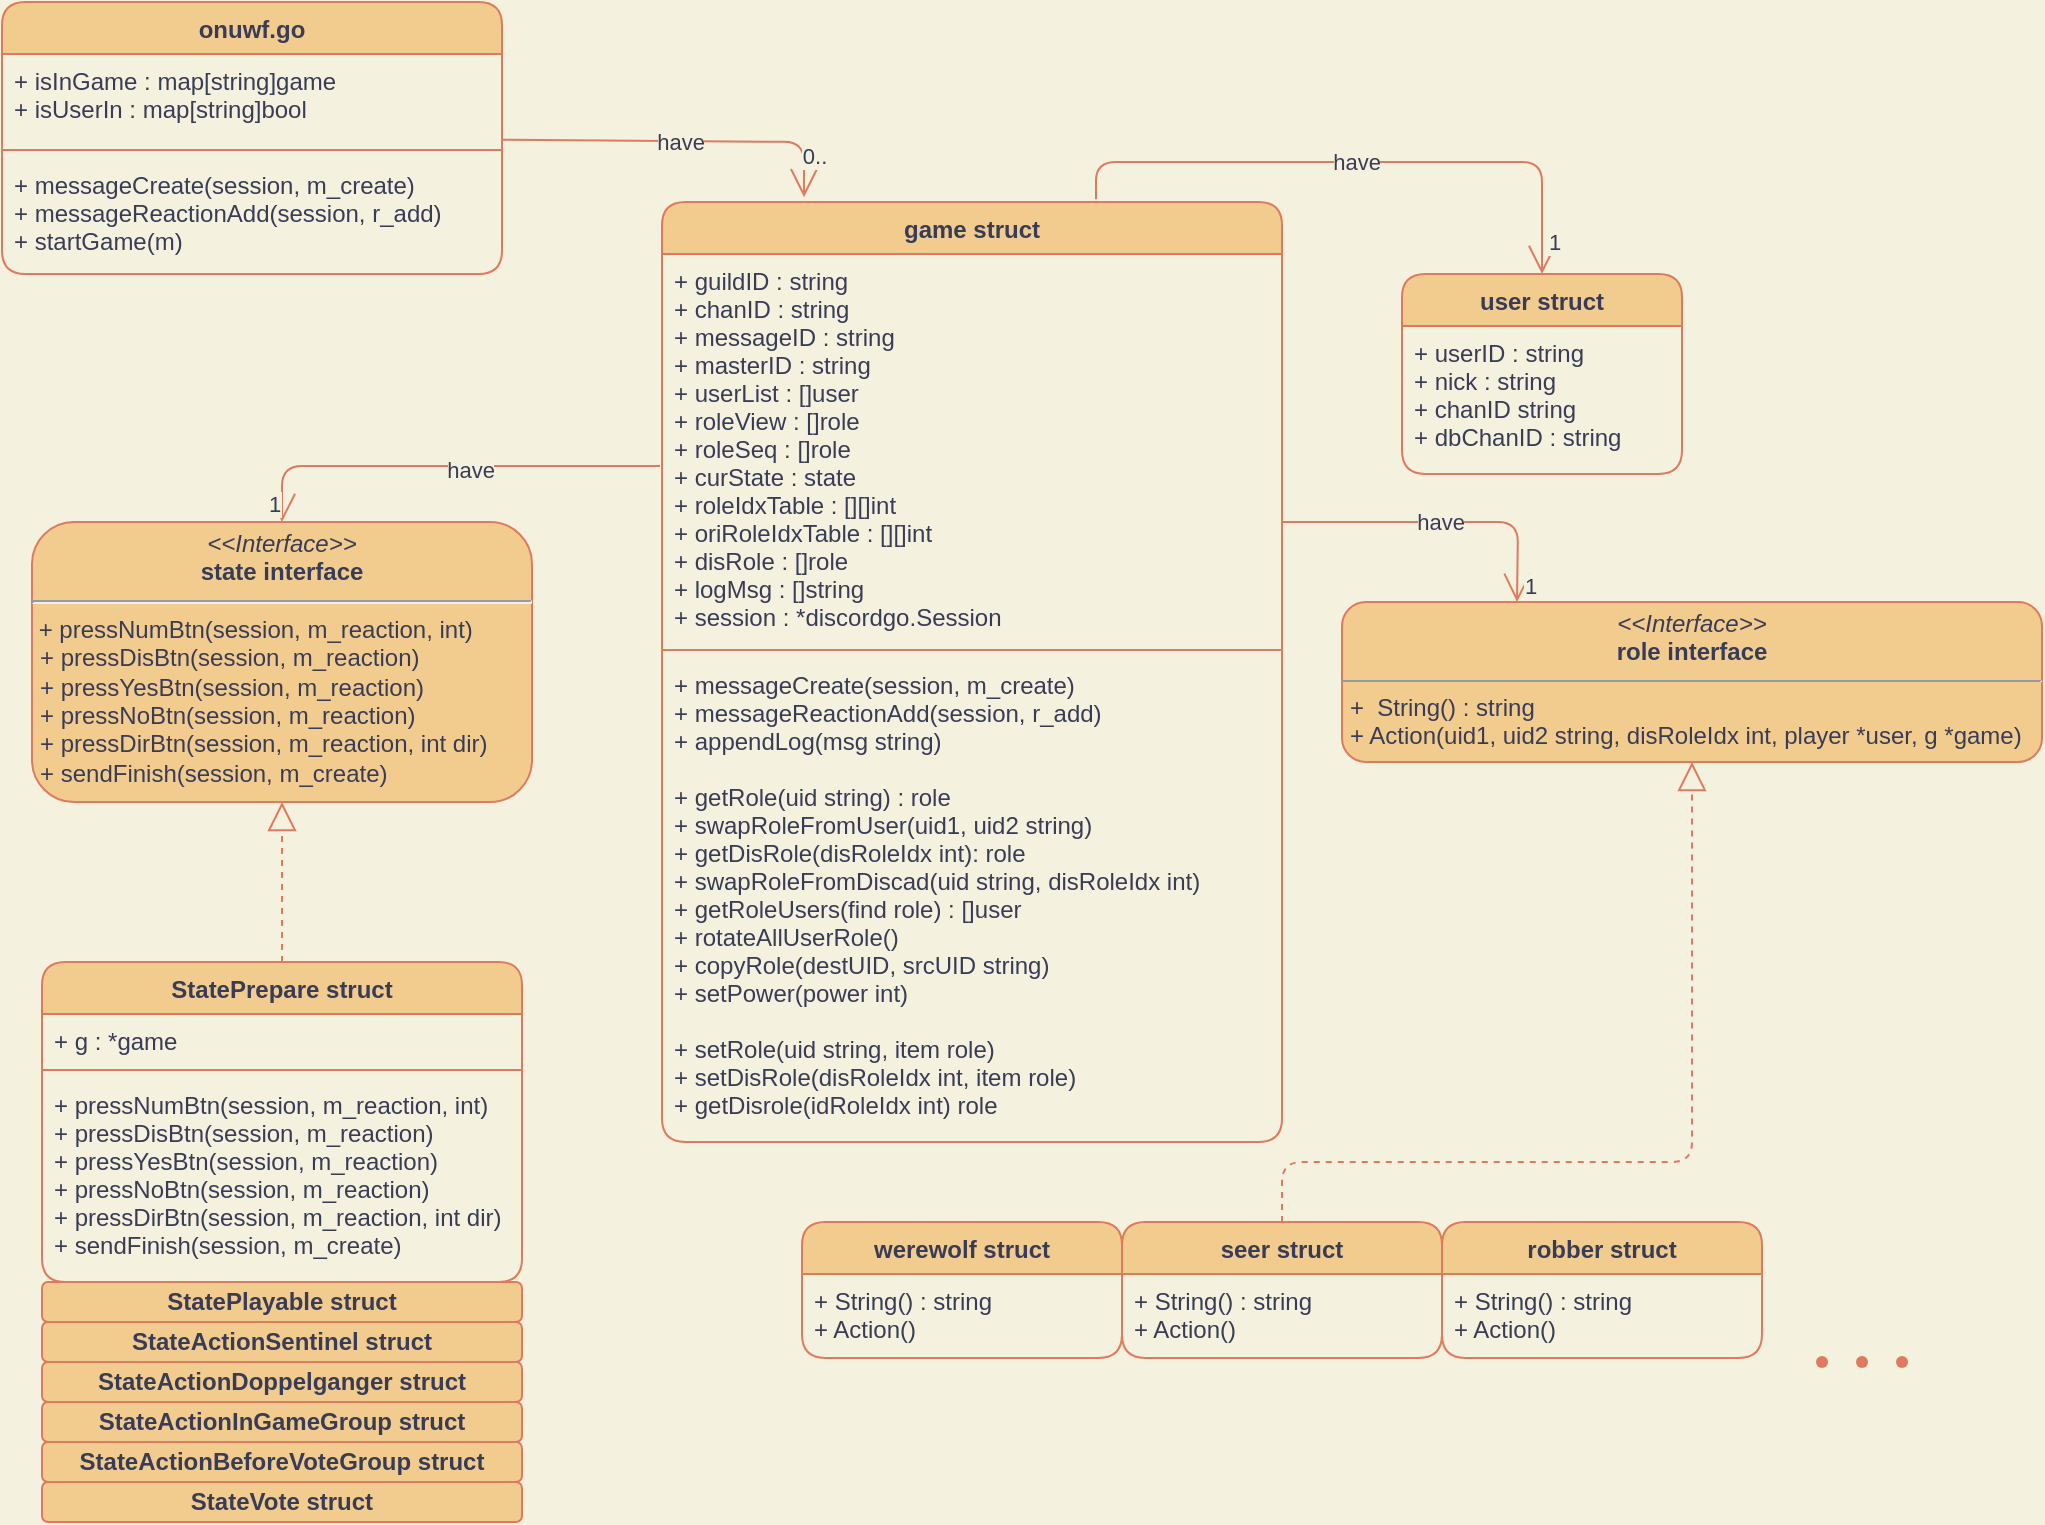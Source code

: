 <mxfile version="14.7.3" type="github">
  <diagram name="Page-1" id="6133507b-19e7-1e82-6fc7-422aa6c4b21f">
    <mxGraphModel dx="1038" dy="544" grid="1" gridSize="10" guides="1" tooltips="1" connect="1" arrows="1" fold="1" page="1" pageScale="1" pageWidth="1100" pageHeight="850" background="#F4F1DE" math="0" shadow="0">
      <root>
        <mxCell id="0" />
        <mxCell id="1" parent="0" />
        <mxCell id="4b7hiU9GkDOYzhKlwPfX-1" value="onuwf.go" style="swimlane;fontStyle=1;align=center;verticalAlign=top;childLayout=stackLayout;horizontal=1;startSize=26;horizontalStack=0;resizeParent=1;resizeParentMax=0;resizeLast=0;collapsible=1;marginBottom=0;fontColor=#393C56;strokeColor=#E07A5F;fillColor=#F2CC8F;rounded=1;" parent="1" vertex="1">
          <mxGeometry x="50" y="30" width="250" height="136" as="geometry">
            <mxRectangle x="50" y="30" width="90" height="26" as="alternateBounds" />
          </mxGeometry>
        </mxCell>
        <mxCell id="4b7hiU9GkDOYzhKlwPfX-2" value="+ isInGame : map[string]game&#xa;+ isUserIn : map[string]bool" style="text;strokeColor=none;fillColor=none;align=left;verticalAlign=top;spacingLeft=4;spacingRight=4;overflow=hidden;rotatable=0;points=[[0,0.5],[1,0.5]];portConstraint=eastwest;fontColor=#393C56;rounded=1;" parent="4b7hiU9GkDOYzhKlwPfX-1" vertex="1">
          <mxGeometry y="26" width="250" height="44" as="geometry" />
        </mxCell>
        <mxCell id="4b7hiU9GkDOYzhKlwPfX-3" value="" style="line;strokeWidth=1;fillColor=none;align=left;verticalAlign=middle;spacingTop=-1;spacingLeft=3;spacingRight=3;rotatable=0;labelPosition=right;points=[];portConstraint=eastwest;strokeColor=#E07A5F;fontColor=#393C56;labelBackgroundColor=#F4F1DE;rounded=1;" parent="4b7hiU9GkDOYzhKlwPfX-1" vertex="1">
          <mxGeometry y="70" width="250" height="8" as="geometry" />
        </mxCell>
        <mxCell id="4b7hiU9GkDOYzhKlwPfX-4" value="+ messageCreate(session, m_create)&#xa;+ messageReactionAdd(session, r_add)&#xa;+ startGame(m)" style="text;strokeColor=none;fillColor=none;align=left;verticalAlign=top;spacingLeft=4;spacingRight=4;overflow=hidden;rotatable=0;points=[[0,0.5],[1,0.5]];portConstraint=eastwest;fontColor=#393C56;rounded=1;" parent="4b7hiU9GkDOYzhKlwPfX-1" vertex="1">
          <mxGeometry y="78" width="250" height="58" as="geometry" />
        </mxCell>
        <mxCell id="4b7hiU9GkDOYzhKlwPfX-5" value="game struct" style="swimlane;fontStyle=1;align=center;verticalAlign=top;childLayout=stackLayout;horizontal=1;startSize=26;horizontalStack=0;resizeParent=1;resizeParentMax=0;resizeLast=0;collapsible=1;marginBottom=0;fontColor=#393C56;strokeColor=#E07A5F;fillColor=#F2CC8F;rounded=1;" parent="1" vertex="1">
          <mxGeometry x="380" y="130" width="310" height="470" as="geometry" />
        </mxCell>
        <mxCell id="4b7hiU9GkDOYzhKlwPfX-6" value="+ guildID : string&#xa;+ chanID : string&#xa;+ messageID : string&#xa;+ masterID : string&#xa;+ userList : []user&#xa;+ roleView : []role&#xa;+ roleSeq : []role&#xa;+ curState : state&#xa;+ roleIdxTable : [][]int&#xa;+ oriRoleIdxTable : [][]int&#xa;+ disRole : []role&#xa;+ logMsg : []string&#xa;+ session : *discordgo.Session" style="text;strokeColor=none;fillColor=none;align=left;verticalAlign=top;spacingLeft=4;spacingRight=4;overflow=hidden;rotatable=0;points=[[0,0.5],[1,0.5]];portConstraint=eastwest;fontColor=#393C56;rounded=1;" parent="4b7hiU9GkDOYzhKlwPfX-5" vertex="1">
          <mxGeometry y="26" width="310" height="194" as="geometry" />
        </mxCell>
        <mxCell id="4b7hiU9GkDOYzhKlwPfX-7" value="" style="line;strokeWidth=1;fillColor=none;align=left;verticalAlign=middle;spacingTop=-1;spacingLeft=3;spacingRight=3;rotatable=0;labelPosition=right;points=[];portConstraint=eastwest;strokeColor=#E07A5F;fontColor=#393C56;labelBackgroundColor=#F4F1DE;rounded=1;" parent="4b7hiU9GkDOYzhKlwPfX-5" vertex="1">
          <mxGeometry y="220" width="310" height="8" as="geometry" />
        </mxCell>
        <mxCell id="4b7hiU9GkDOYzhKlwPfX-8" value="+ messageCreate(session, m_create)&#xa;+ messageReactionAdd(session, r_add)&#xa;+ appendLog(msg string)&#xa;&#xa;+ getRole(uid string) : role&#xa;+ swapRoleFromUser(uid1, uid2 string)&#xa;+ getDisRole(disRoleIdx int): role&#xa;+ swapRoleFromDiscad(uid string, disRoleIdx int)&#xa;+ getRoleUsers(find role) : []user&#xa;+ rotateAllUserRole()&#xa;+ copyRole(destUID, srcUID string)&#xa;+ setPower(power int)&#xa;&#xa;+ setRole(uid string, item role)&#xa;+ setDisRole(disRoleIdx int, item role)&#xa;+ getDisrole(idRoleIdx int) role" style="text;strokeColor=none;fillColor=none;align=left;verticalAlign=top;spacingLeft=4;spacingRight=4;overflow=hidden;rotatable=0;points=[[0,0.5],[1,0.5]];portConstraint=eastwest;fontColor=#393C56;rounded=1;" parent="4b7hiU9GkDOYzhKlwPfX-5" vertex="1">
          <mxGeometry y="228" width="310" height="242" as="geometry" />
        </mxCell>
        <mxCell id="4b7hiU9GkDOYzhKlwPfX-10" value="werewolf struct" style="swimlane;fontStyle=1;align=center;verticalAlign=top;childLayout=stackLayout;horizontal=1;startSize=26;horizontalStack=0;resizeParent=1;resizeParentMax=0;resizeLast=0;collapsible=1;marginBottom=0;fontColor=#393C56;strokeColor=#E07A5F;fillColor=#F2CC8F;rounded=1;" parent="1" vertex="1">
          <mxGeometry x="450" y="640" width="160" height="68" as="geometry">
            <mxRectangle x="750" y="320" width="120" height="26" as="alternateBounds" />
          </mxGeometry>
        </mxCell>
        <mxCell id="4b7hiU9GkDOYzhKlwPfX-13" value="+ String() : string&#xa;+ Action()" style="text;strokeColor=none;fillColor=none;align=left;verticalAlign=top;spacingLeft=4;spacingRight=4;overflow=hidden;rotatable=0;points=[[0,0.5],[1,0.5]];portConstraint=eastwest;fontColor=#393C56;rounded=1;" parent="4b7hiU9GkDOYzhKlwPfX-10" vertex="1">
          <mxGeometry y="26" width="160" height="42" as="geometry" />
        </mxCell>
        <mxCell id="4b7hiU9GkDOYzhKlwPfX-14" value="&lt;p style=&quot;margin: 0px ; margin-top: 4px ; text-align: center&quot;&gt;&lt;i&gt;&amp;lt;&amp;lt;Interface&amp;gt;&amp;gt;&lt;/i&gt;&lt;br&gt;&lt;b&gt;role interface&lt;/b&gt;&lt;/p&gt;&lt;hr size=&quot;1&quot;&gt;&lt;p style=&quot;margin: 0px ; margin-left: 4px&quot;&gt;+ &amp;nbsp;String() : string&lt;/p&gt;&lt;p style=&quot;margin: 0px 0px 0px 4px&quot;&gt;+ Action(uid1, uid2 string, disRoleIdx int, player *user, g *game)&lt;/p&gt;" style="verticalAlign=top;align=left;overflow=fill;fontSize=12;fontFamily=Helvetica;html=1;fontColor=#393C56;strokeColor=#E07A5F;fillColor=#F2CC8F;rounded=1;" parent="1" vertex="1">
          <mxGeometry x="720" y="330" width="350" height="80" as="geometry" />
        </mxCell>
        <mxCell id="4b7hiU9GkDOYzhKlwPfX-15" value="" style="shape=waypoint;size=6;pointerEvents=1;points=[];fillColor=none;resizable=0;rotatable=0;perimeter=centerPerimeter;snapToPoint=1;fontColor=#393C56;strokeColor=#E07A5F;rounded=1;" parent="1" vertex="1">
          <mxGeometry x="980" y="690" width="40" height="40" as="geometry" />
        </mxCell>
        <mxCell id="4b7hiU9GkDOYzhKlwPfX-16" value="" style="shape=waypoint;size=6;pointerEvents=1;points=[];fillColor=none;resizable=0;rotatable=0;perimeter=centerPerimeter;snapToPoint=1;fontColor=#393C56;strokeColor=#E07A5F;rounded=1;" parent="1" vertex="1">
          <mxGeometry x="960" y="690" width="40" height="40" as="geometry" />
        </mxCell>
        <mxCell id="4b7hiU9GkDOYzhKlwPfX-17" value="" style="shape=waypoint;size=6;pointerEvents=1;points=[];fillColor=none;resizable=0;rotatable=0;perimeter=centerPerimeter;snapToPoint=1;fontColor=#393C56;strokeColor=#E07A5F;rounded=1;" parent="1" vertex="1">
          <mxGeometry x="940" y="690" width="40" height="40" as="geometry" />
        </mxCell>
        <mxCell id="4b7hiU9GkDOYzhKlwPfX-18" value="seer struct" style="swimlane;fontStyle=1;align=center;verticalAlign=top;childLayout=stackLayout;horizontal=1;startSize=26;horizontalStack=0;resizeParent=1;resizeParentMax=0;resizeLast=0;collapsible=1;marginBottom=0;fontColor=#393C56;strokeColor=#E07A5F;fillColor=#F2CC8F;rounded=1;" parent="1" vertex="1">
          <mxGeometry x="610" y="640" width="160" height="68" as="geometry">
            <mxRectangle x="910" y="320" width="90" height="26" as="alternateBounds" />
          </mxGeometry>
        </mxCell>
        <mxCell id="4b7hiU9GkDOYzhKlwPfX-21" value="+ String() : string&#xa;+ Action()" style="text;strokeColor=none;fillColor=none;align=left;verticalAlign=top;spacingLeft=4;spacingRight=4;overflow=hidden;rotatable=0;points=[[0,0.5],[1,0.5]];portConstraint=eastwest;fontColor=#393C56;rounded=1;" parent="4b7hiU9GkDOYzhKlwPfX-18" vertex="1">
          <mxGeometry y="26" width="160" height="42" as="geometry" />
        </mxCell>
        <mxCell id="4b7hiU9GkDOYzhKlwPfX-26" value="robber struct" style="swimlane;fontStyle=1;align=center;verticalAlign=top;childLayout=stackLayout;horizontal=1;startSize=26;horizontalStack=0;resizeParent=1;resizeParentMax=0;resizeLast=0;collapsible=1;marginBottom=0;fontColor=#393C56;strokeColor=#E07A5F;fillColor=#F2CC8F;rounded=1;" parent="1" vertex="1">
          <mxGeometry x="770" y="640" width="160" height="68" as="geometry">
            <mxRectangle x="750" y="460" width="110" height="26" as="alternateBounds" />
          </mxGeometry>
        </mxCell>
        <mxCell id="4b7hiU9GkDOYzhKlwPfX-29" value="+ String() : string&#xa;+ Action()" style="text;strokeColor=none;fillColor=none;align=left;verticalAlign=top;spacingLeft=4;spacingRight=4;overflow=hidden;rotatable=0;points=[[0,0.5],[1,0.5]];portConstraint=eastwest;fontColor=#393C56;rounded=1;" parent="4b7hiU9GkDOYzhKlwPfX-26" vertex="1">
          <mxGeometry y="26" width="160" height="42" as="geometry" />
        </mxCell>
        <mxCell id="4b7hiU9GkDOYzhKlwPfX-30" value="&lt;p style=&quot;margin: 0px ; margin-top: 4px ; text-align: center&quot;&gt;&lt;i&gt;&amp;lt;&amp;lt;Interface&amp;gt;&amp;gt;&lt;/i&gt;&lt;br&gt;&lt;b&gt;state interface&lt;/b&gt;&lt;/p&gt;&lt;hr&gt;&lt;span&gt;&amp;nbsp;+ pressNumBtn(session, m_reaction, int)&lt;/span&gt;&lt;p style=&quot;margin: 0px 0px 0px 4px&quot;&gt;+ pressDisBtn(session, m_reaction)&lt;/p&gt;&lt;p style=&quot;margin: 0px 0px 0px 4px&quot;&gt;+ pressYesBtn(session, m_reaction)&lt;/p&gt;&lt;p style=&quot;margin: 0px 0px 0px 4px&quot;&gt;+ pressNoBtn(session, m_reaction)&lt;/p&gt;&lt;p style=&quot;margin: 0px 0px 0px 4px&quot;&gt;+ pressDirBtn(session, m_reaction, int dir)&lt;/p&gt;&lt;p style=&quot;margin: 0px 0px 0px 4px&quot;&gt;+ sendFinish(session, m_create)&lt;/p&gt;" style="verticalAlign=top;align=left;overflow=fill;fontSize=12;fontFamily=Helvetica;html=1;fontColor=#393C56;strokeColor=#E07A5F;fillColor=#F2CC8F;rounded=1;" parent="1" vertex="1">
          <mxGeometry x="65" y="290" width="250" height="140" as="geometry" />
        </mxCell>
        <mxCell id="4b7hiU9GkDOYzhKlwPfX-31" value="user struct" style="swimlane;fontStyle=1;align=center;verticalAlign=top;childLayout=stackLayout;horizontal=1;startSize=26;horizontalStack=0;resizeParent=1;resizeParentMax=0;resizeLast=0;collapsible=1;marginBottom=0;fontColor=#393C56;strokeColor=#E07A5F;fillColor=#F2CC8F;rounded=1;" parent="1" vertex="1">
          <mxGeometry x="750" y="166" width="140" height="100" as="geometry" />
        </mxCell>
        <mxCell id="4b7hiU9GkDOYzhKlwPfX-32" value="+ userID : string&#xa;+ nick : string&#xa;+ chanID string&#xa;+ dbChanID : string" style="text;strokeColor=none;fillColor=none;align=left;verticalAlign=top;spacingLeft=4;spacingRight=4;overflow=hidden;rotatable=0;points=[[0,0.5],[1,0.5]];portConstraint=eastwest;fontColor=#393C56;rounded=1;" parent="4b7hiU9GkDOYzhKlwPfX-31" vertex="1">
          <mxGeometry y="26" width="140" height="74" as="geometry" />
        </mxCell>
        <mxCell id="4b7hiU9GkDOYzhKlwPfX-42" value="&lt;b&gt;StatePlayable struct&lt;/b&gt;" style="whiteSpace=wrap;html=1;fontColor=#393C56;strokeColor=#E07A5F;fillColor=#F2CC8F;rounded=1;" parent="1" vertex="1">
          <mxGeometry x="70" y="670" width="240" height="20" as="geometry" />
        </mxCell>
        <mxCell id="4b7hiU9GkDOYzhKlwPfX-43" value="&lt;b&gt;StateActionSentinel struct&lt;/b&gt;" style="whiteSpace=wrap;html=1;fontColor=#393C56;strokeColor=#E07A5F;fillColor=#F2CC8F;rounded=1;" parent="1" vertex="1">
          <mxGeometry x="70" y="690" width="240" height="20" as="geometry" />
        </mxCell>
        <mxCell id="4b7hiU9GkDOYzhKlwPfX-44" value="&lt;b&gt;StateActionDoppelganger struct&lt;/b&gt;" style="whiteSpace=wrap;html=1;fontColor=#393C56;strokeColor=#E07A5F;fillColor=#F2CC8F;rounded=1;" parent="1" vertex="1">
          <mxGeometry x="70" y="710" width="240" height="20" as="geometry" />
        </mxCell>
        <mxCell id="4b7hiU9GkDOYzhKlwPfX-45" value="&lt;b&gt;StateActionInGameGroup struct&lt;/b&gt;" style="whiteSpace=wrap;html=1;fontColor=#393C56;strokeColor=#E07A5F;fillColor=#F2CC8F;rounded=1;" parent="1" vertex="1">
          <mxGeometry x="70" y="730" width="240" height="20" as="geometry" />
        </mxCell>
        <mxCell id="4b7hiU9GkDOYzhKlwPfX-46" value="&lt;b&gt;StateActionBeforeVoteGroup struct&lt;/b&gt;" style="whiteSpace=wrap;html=1;fontColor=#393C56;strokeColor=#E07A5F;fillColor=#F2CC8F;rounded=1;" parent="1" vertex="1">
          <mxGeometry x="70" y="750" width="240" height="20" as="geometry" />
        </mxCell>
        <mxCell id="4b7hiU9GkDOYzhKlwPfX-47" value="&lt;b&gt;StateVote&amp;nbsp;struct&lt;/b&gt;" style="whiteSpace=wrap;html=1;fontColor=#393C56;strokeColor=#E07A5F;fillColor=#F2CC8F;rounded=1;" parent="1" vertex="1">
          <mxGeometry x="70" y="770" width="240" height="20" as="geometry" />
        </mxCell>
        <mxCell id="4b7hiU9GkDOYzhKlwPfX-49" value="" style="endArrow=block;dashed=1;endFill=0;endSize=12;html=1;fontColor=#393C56;strokeColor=#E07A5F;fillColor=#F2CC8F;exitX=0.5;exitY=0;exitDx=0;exitDy=0;entryX=0.5;entryY=1;entryDx=0;entryDy=0;labelBackgroundColor=#F4F1DE;" parent="1" target="4b7hiU9GkDOYzhKlwPfX-30" edge="1">
          <mxGeometry width="160" relative="1" as="geometry">
            <mxPoint x="190" y="510" as="sourcePoint" />
            <mxPoint x="440" y="400" as="targetPoint" />
          </mxGeometry>
        </mxCell>
        <mxCell id="4b7hiU9GkDOYzhKlwPfX-52" value="have" style="endArrow=open;endFill=1;endSize=12;html=1;fontColor=#393C56;strokeColor=#E07A5F;fillColor=#F2CC8F;entryX=0.229;entryY=-0.005;entryDx=0;entryDy=0;entryPerimeter=0;labelBackgroundColor=#F4F1DE;" parent="1" source="4b7hiU9GkDOYzhKlwPfX-1" target="4b7hiU9GkDOYzhKlwPfX-5" edge="1">
          <mxGeometry width="160" relative="1" as="geometry">
            <mxPoint x="260" y="400" as="sourcePoint" />
            <mxPoint x="420" y="400" as="targetPoint" />
            <Array as="points">
              <mxPoint x="451" y="100" />
            </Array>
          </mxGeometry>
        </mxCell>
        <mxCell id="4b7hiU9GkDOYzhKlwPfX-53" value="0.." style="edgeLabel;html=1;align=center;verticalAlign=middle;resizable=0;points=[];fontColor=#393C56;labelBackgroundColor=#F4F1DE;rounded=1;" parent="4b7hiU9GkDOYzhKlwPfX-52" vertex="1" connectable="0">
          <mxGeometry x="0.771" y="5" relative="1" as="geometry">
            <mxPoint as="offset" />
          </mxGeometry>
        </mxCell>
        <mxCell id="4b7hiU9GkDOYzhKlwPfX-55" value="have" style="endArrow=open;endFill=1;endSize=12;html=1;fontColor=#393C56;strokeColor=#E07A5F;fillColor=#F2CC8F;entryX=0.25;entryY=0;entryDx=0;entryDy=0;labelBackgroundColor=#F4F1DE;" parent="1" target="4b7hiU9GkDOYzhKlwPfX-14" edge="1">
          <mxGeometry width="160" relative="1" as="geometry">
            <mxPoint x="690" y="290" as="sourcePoint" />
            <mxPoint x="730" y="480" as="targetPoint" />
            <Array as="points">
              <mxPoint x="808" y="290" />
            </Array>
          </mxGeometry>
        </mxCell>
        <mxCell id="4b7hiU9GkDOYzhKlwPfX-56" value="1" style="edgeLabel;html=1;align=center;verticalAlign=middle;resizable=0;points=[];fontColor=#393C56;labelBackgroundColor=#F4F1DE;rounded=1;" parent="4b7hiU9GkDOYzhKlwPfX-55" vertex="1" connectable="0">
          <mxGeometry x="0.891" y="6" relative="1" as="geometry">
            <mxPoint as="offset" />
          </mxGeometry>
        </mxCell>
        <mxCell id="4b7hiU9GkDOYzhKlwPfX-57" value="" style="endArrow=open;endFill=1;endSize=12;html=1;fontColor=#393C56;strokeColor=#E07A5F;fillColor=#F2CC8F;entryX=0.5;entryY=0;entryDx=0;entryDy=0;labelBackgroundColor=#F4F1DE;" parent="1" target="4b7hiU9GkDOYzhKlwPfX-30" edge="1">
          <mxGeometry width="160" relative="1" as="geometry">
            <mxPoint x="379" y="262" as="sourcePoint" />
            <mxPoint x="450" y="480" as="targetPoint" />
            <Array as="points">
              <mxPoint x="190" y="262" />
            </Array>
          </mxGeometry>
        </mxCell>
        <mxCell id="4b7hiU9GkDOYzhKlwPfX-59" value="have" style="edgeLabel;html=1;align=center;verticalAlign=middle;resizable=0;points=[];fontColor=#393C56;labelBackgroundColor=#F4F1DE;rounded=1;" parent="4b7hiU9GkDOYzhKlwPfX-57" vertex="1" connectable="0">
          <mxGeometry x="-0.124" y="2" relative="1" as="geometry">
            <mxPoint as="offset" />
          </mxGeometry>
        </mxCell>
        <mxCell id="4b7hiU9GkDOYzhKlwPfX-61" value="1" style="edgeLabel;html=1;align=center;verticalAlign=middle;resizable=0;points=[];fontColor=#393C56;labelBackgroundColor=#F4F1DE;rounded=1;" parent="4b7hiU9GkDOYzhKlwPfX-57" vertex="1" connectable="0">
          <mxGeometry x="0.912" y="-4" relative="1" as="geometry">
            <mxPoint as="offset" />
          </mxGeometry>
        </mxCell>
        <mxCell id="4b7hiU9GkDOYzhKlwPfX-72" value="" style="endArrow=block;dashed=1;endFill=0;endSize=12;html=1;fontColor=#393C56;strokeColor=#E07A5F;fillColor=#F2CC8F;exitX=0.5;exitY=0;exitDx=0;exitDy=0;entryX=0.5;entryY=1;entryDx=0;entryDy=0;labelBackgroundColor=#F4F1DE;" parent="1" source="4b7hiU9GkDOYzhKlwPfX-18" target="4b7hiU9GkDOYzhKlwPfX-14" edge="1">
          <mxGeometry width="160" relative="1" as="geometry">
            <mxPoint x="190" y="510" as="sourcePoint" />
            <mxPoint x="190" y="450" as="targetPoint" />
            <Array as="points">
              <mxPoint x="690" y="610" />
              <mxPoint x="895" y="610" />
            </Array>
          </mxGeometry>
        </mxCell>
        <mxCell id="4b7hiU9GkDOYzhKlwPfX-73" value="have" style="endArrow=open;endFill=1;endSize=12;html=1;fontColor=#393C56;strokeColor=#E07A5F;fillColor=#F2CC8F;labelBackgroundColor=#F4F1DE;exitX=0.7;exitY=-0.003;exitDx=0;exitDy=0;exitPerimeter=0;entryX=0.5;entryY=0;entryDx=0;entryDy=0;" parent="1" source="4b7hiU9GkDOYzhKlwPfX-5" target="4b7hiU9GkDOYzhKlwPfX-31" edge="1">
          <mxGeometry width="160" relative="1" as="geometry">
            <mxPoint x="630" y="150" as="sourcePoint" />
            <mxPoint x="750" y="220" as="targetPoint" />
            <Array as="points">
              <mxPoint x="597" y="110" />
              <mxPoint x="820" y="110" />
            </Array>
          </mxGeometry>
        </mxCell>
        <mxCell id="4b7hiU9GkDOYzhKlwPfX-74" value="1" style="edgeLabel;html=1;align=center;verticalAlign=middle;resizable=0;points=[];fontColor=#393C56;labelBackgroundColor=#F4F1DE;rounded=1;" parent="4b7hiU9GkDOYzhKlwPfX-73" vertex="1" connectable="0">
          <mxGeometry x="0.891" y="6" relative="1" as="geometry">
            <mxPoint as="offset" />
          </mxGeometry>
        </mxCell>
        <mxCell id="Lm5sj5hmbxse49OEUPtn-7" value="StatePrepare struct" style="swimlane;fontStyle=1;align=center;verticalAlign=top;childLayout=stackLayout;horizontal=1;startSize=26;horizontalStack=0;resizeParent=1;resizeParentMax=0;resizeLast=0;collapsible=1;marginBottom=0;fontColor=#393C56;strokeColor=#E07A5F;fillColor=#F2CC8F;rounded=1;" parent="1" vertex="1">
          <mxGeometry x="70" y="510" width="240" height="160" as="geometry">
            <mxRectangle x="50" y="30" width="90" height="26" as="alternateBounds" />
          </mxGeometry>
        </mxCell>
        <mxCell id="Lm5sj5hmbxse49OEUPtn-8" value="+ g : *game" style="text;strokeColor=none;fillColor=none;align=left;verticalAlign=top;spacingLeft=4;spacingRight=4;overflow=hidden;rotatable=0;points=[[0,0.5],[1,0.5]];portConstraint=eastwest;fontColor=#393C56;rounded=1;" parent="Lm5sj5hmbxse49OEUPtn-7" vertex="1">
          <mxGeometry y="26" width="240" height="24" as="geometry" />
        </mxCell>
        <mxCell id="Lm5sj5hmbxse49OEUPtn-9" value="" style="line;strokeWidth=1;fillColor=none;align=left;verticalAlign=middle;spacingTop=-1;spacingLeft=3;spacingRight=3;rotatable=0;labelPosition=right;points=[];portConstraint=eastwest;strokeColor=#E07A5F;fontColor=#393C56;labelBackgroundColor=#F4F1DE;rounded=1;" parent="Lm5sj5hmbxse49OEUPtn-7" vertex="1">
          <mxGeometry y="50" width="240" height="8" as="geometry" />
        </mxCell>
        <mxCell id="Lm5sj5hmbxse49OEUPtn-10" value="+ pressNumBtn(session, m_reaction, int)&#xa;+ pressDisBtn(session, m_reaction)&#xa;+ pressYesBtn(session, m_reaction)&#xa;+ pressNoBtn(session, m_reaction)&#xa;+ pressDirBtn(session, m_reaction, int dir)&#xa;+ sendFinish(session, m_create)" style="text;strokeColor=none;fillColor=none;align=left;verticalAlign=top;spacingLeft=4;spacingRight=4;overflow=hidden;rotatable=0;points=[[0,0.5],[1,0.5]];portConstraint=eastwest;fontColor=#393C56;rounded=1;" parent="Lm5sj5hmbxse49OEUPtn-7" vertex="1">
          <mxGeometry y="58" width="240" height="102" as="geometry" />
        </mxCell>
      </root>
    </mxGraphModel>
  </diagram>
</mxfile>
